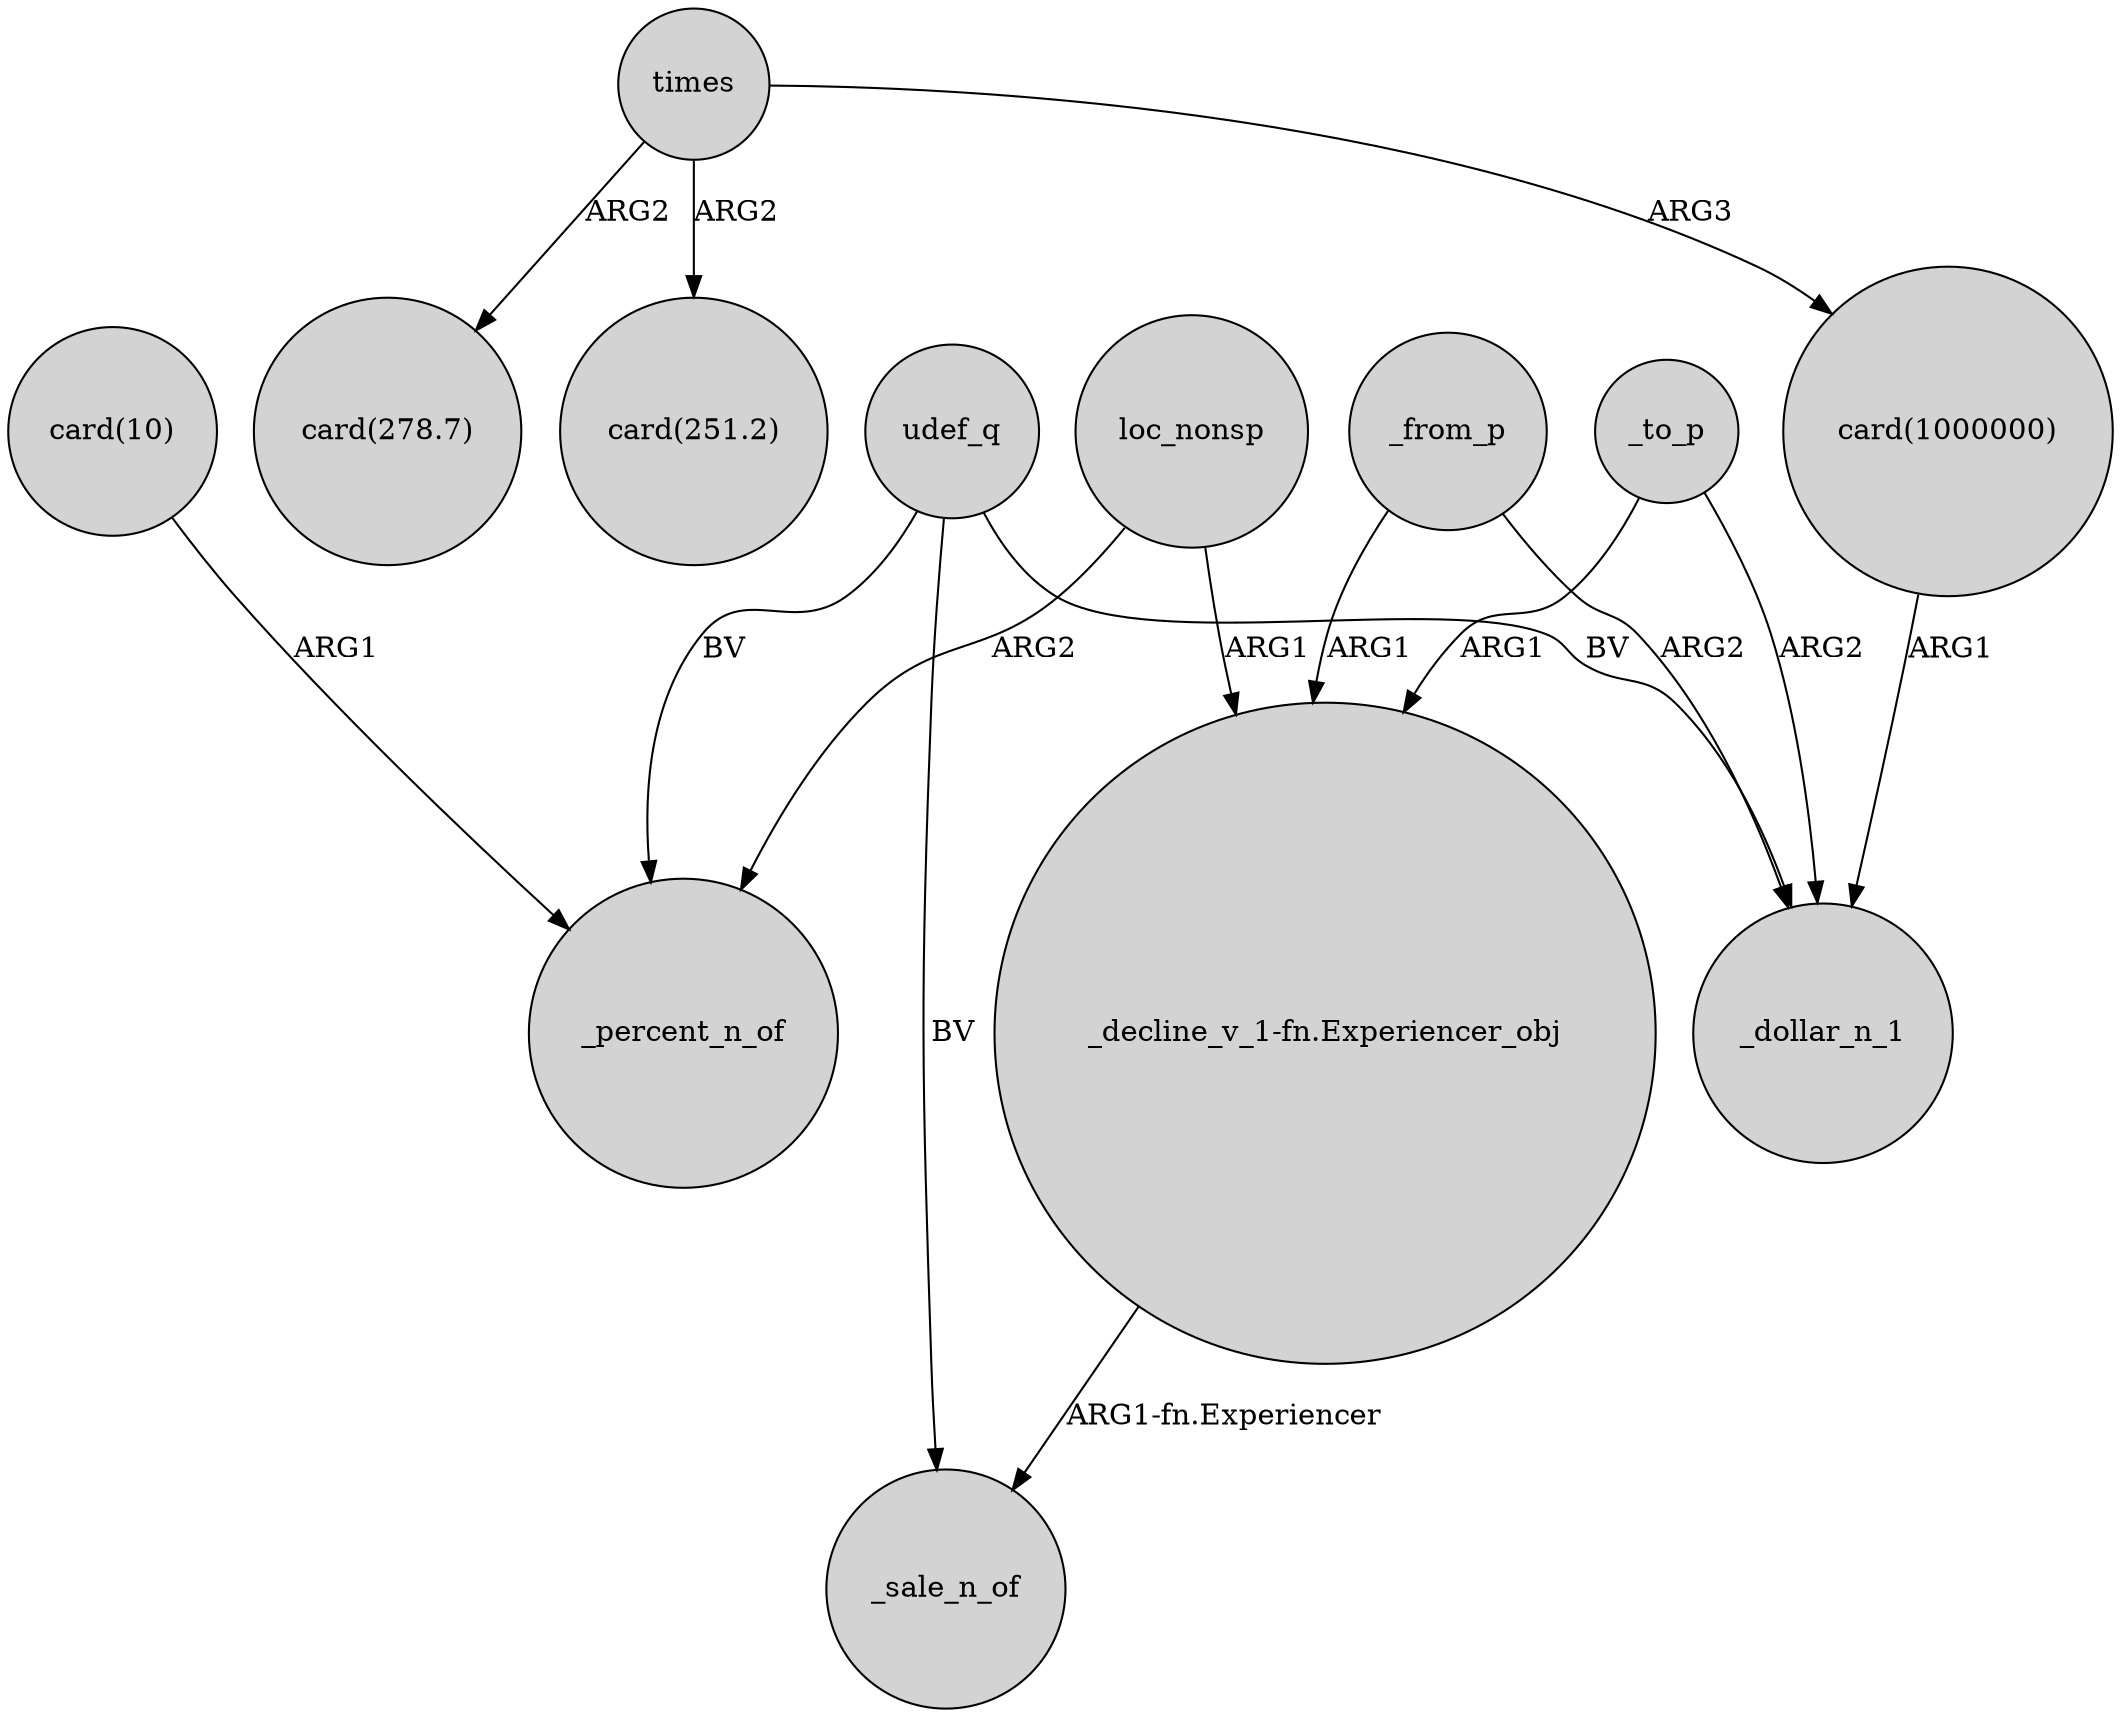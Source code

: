 digraph {
	node [shape=circle style=filled]
	times -> "card(1000000)" [label=ARG3]
	udef_q -> _percent_n_of [label=BV]
	times -> "card(278.7)" [label=ARG2]
	_to_p -> "_decline_v_1-fn.Experiencer_obj" [label=ARG1]
	udef_q -> _sale_n_of [label=BV]
	_to_p -> _dollar_n_1 [label=ARG2]
	_from_p -> "_decline_v_1-fn.Experiencer_obj" [label=ARG1]
	udef_q -> _dollar_n_1 [label=BV]
	"card(10)" -> _percent_n_of [label=ARG1]
	loc_nonsp -> "_decline_v_1-fn.Experiencer_obj" [label=ARG1]
	"card(1000000)" -> _dollar_n_1 [label=ARG1]
	"_decline_v_1-fn.Experiencer_obj" -> _sale_n_of [label="ARG1-fn.Experiencer"]
	_from_p -> _dollar_n_1 [label=ARG2]
	times -> "card(251.2)" [label=ARG2]
	loc_nonsp -> _percent_n_of [label=ARG2]
}
